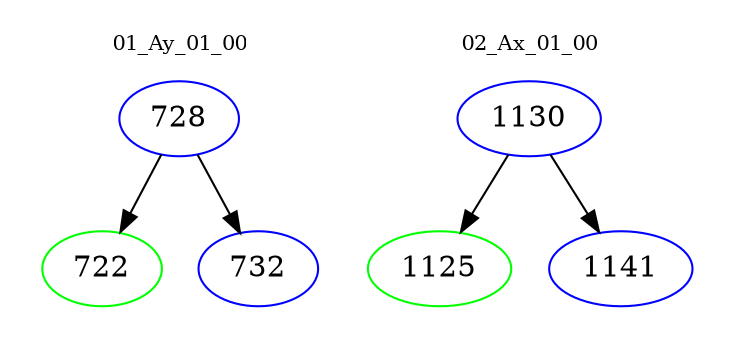 digraph{
subgraph cluster_0 {
color = white
label = "01_Ay_01_00";
fontsize=10;
T0_728 [label="728", color="blue"]
T0_728 -> T0_722 [color="black"]
T0_722 [label="722", color="green"]
T0_728 -> T0_732 [color="black"]
T0_732 [label="732", color="blue"]
}
subgraph cluster_1 {
color = white
label = "02_Ax_01_00";
fontsize=10;
T1_1130 [label="1130", color="blue"]
T1_1130 -> T1_1125 [color="black"]
T1_1125 [label="1125", color="green"]
T1_1130 -> T1_1141 [color="black"]
T1_1141 [label="1141", color="blue"]
}
}
